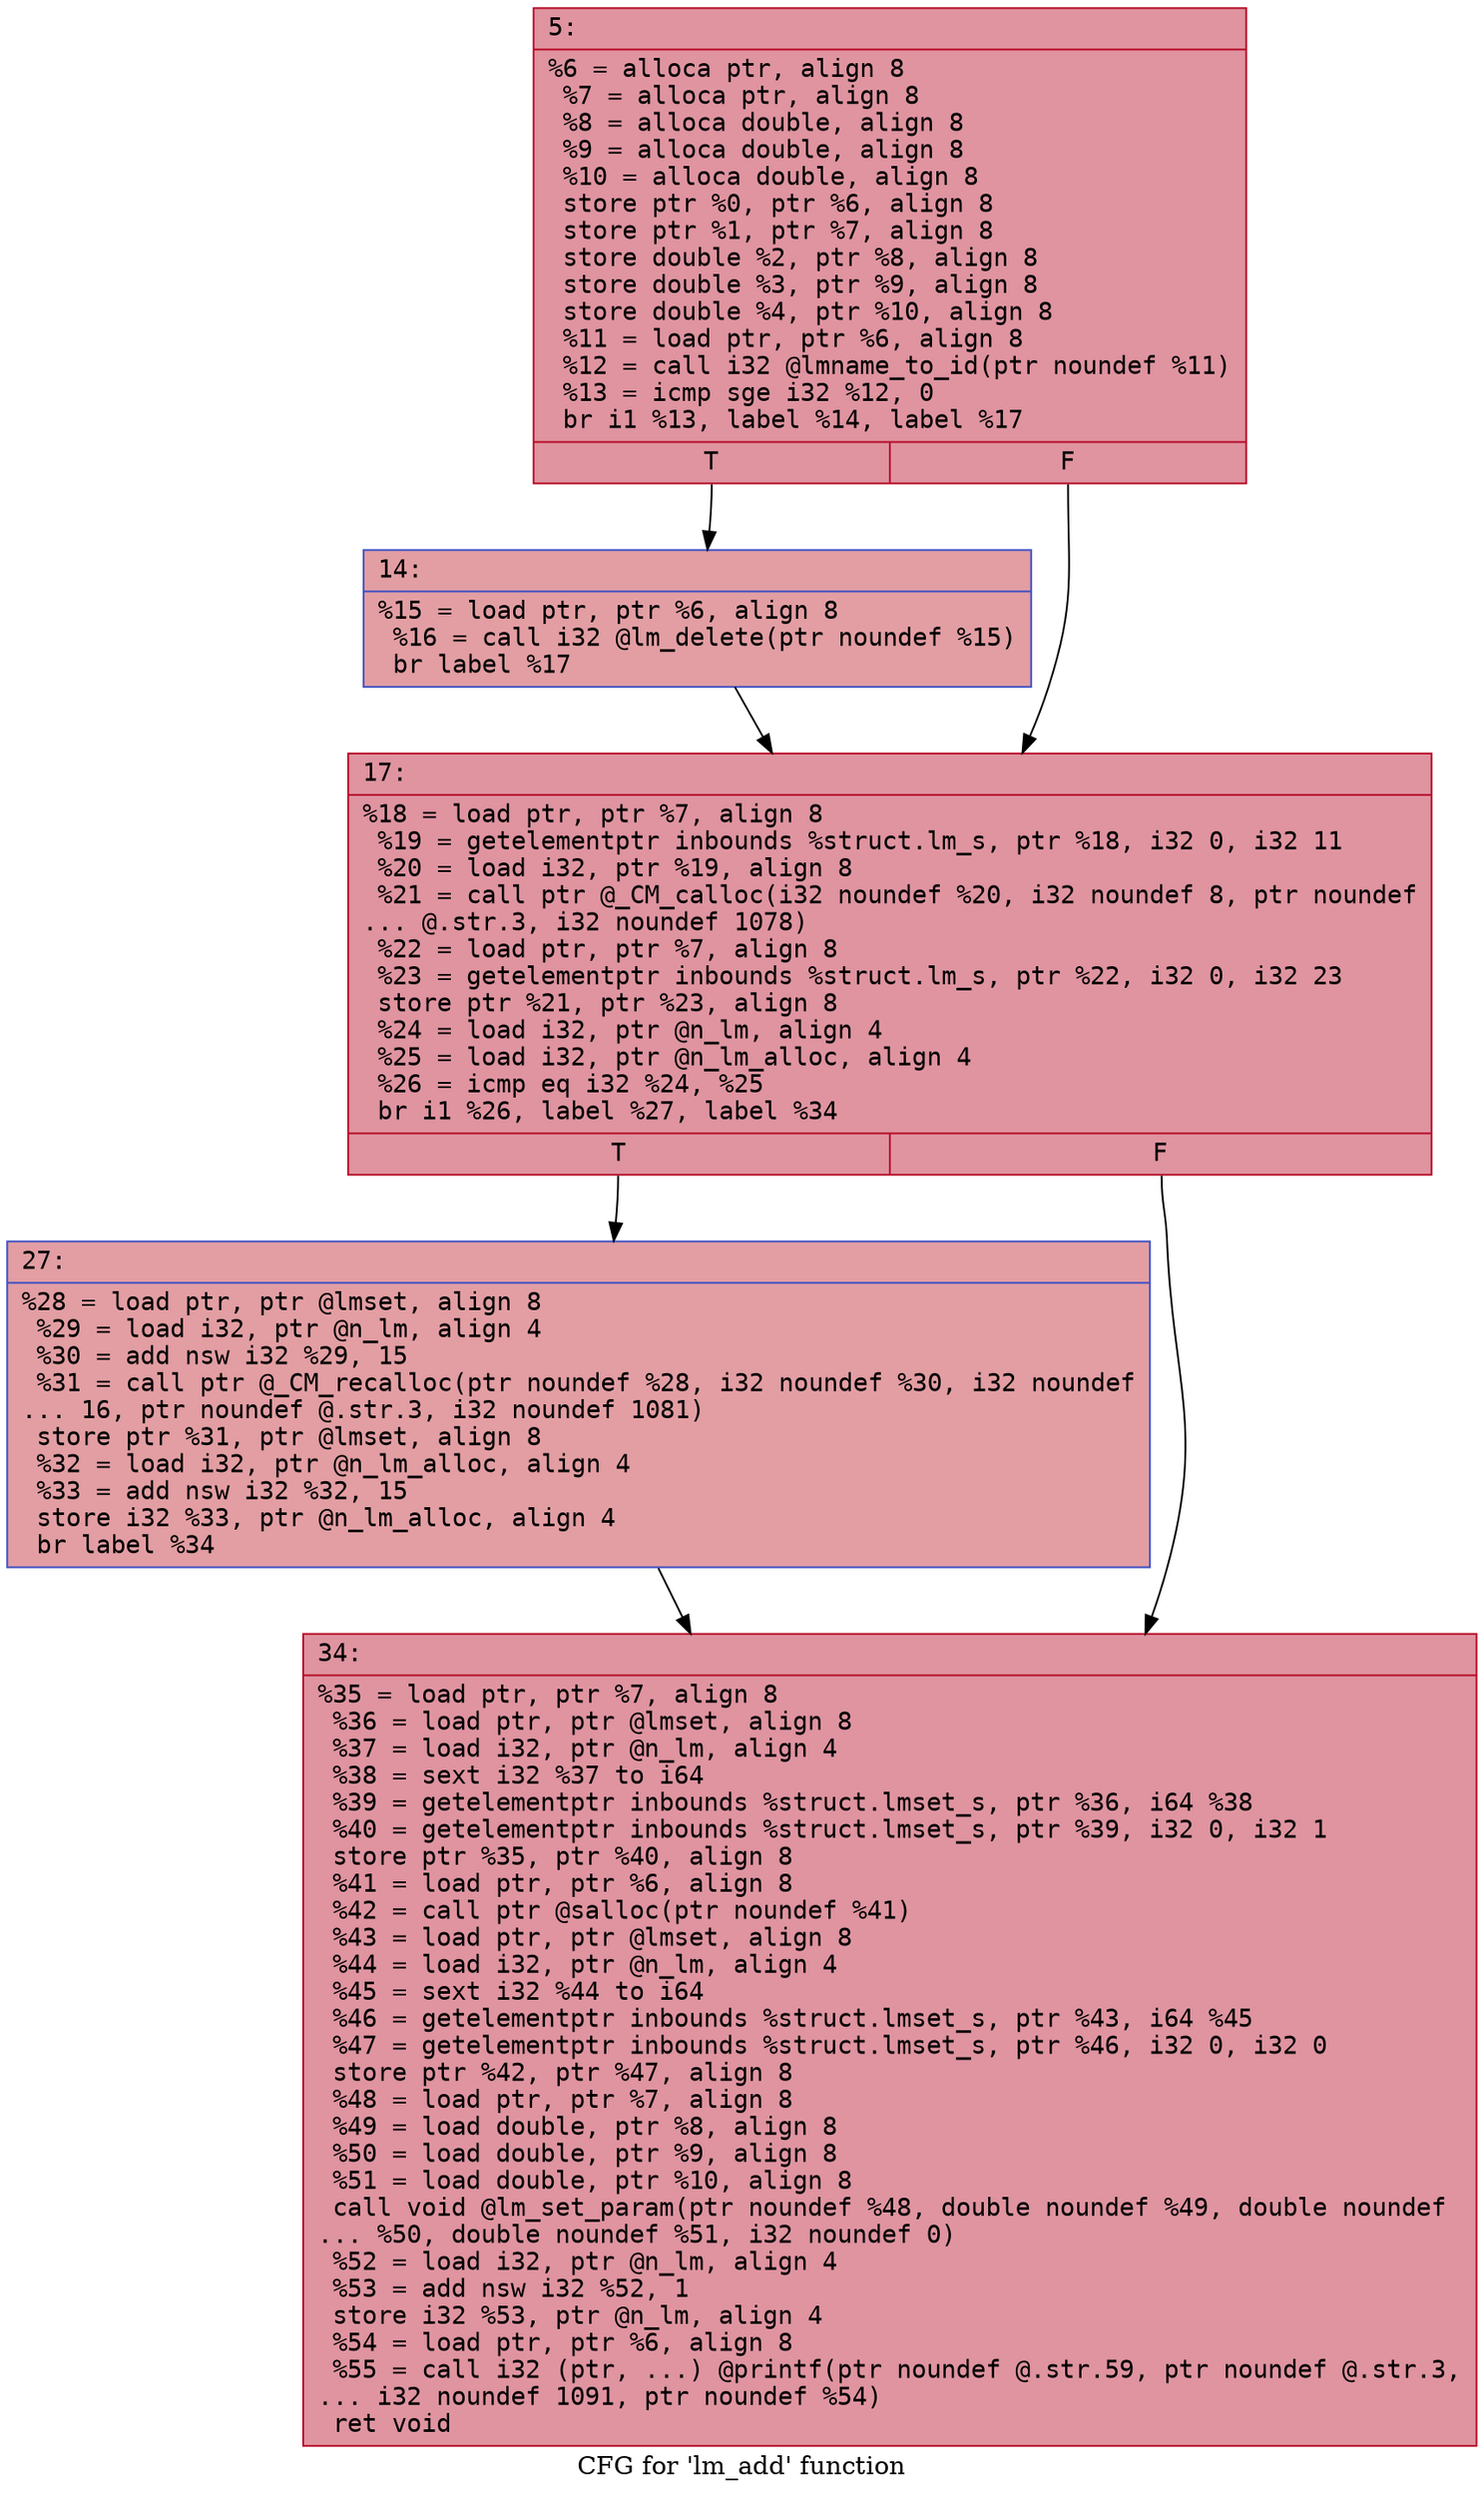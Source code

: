 digraph "CFG for 'lm_add' function" {
	label="CFG for 'lm_add' function";

	Node0x60000102de50 [shape=record,color="#b70d28ff", style=filled, fillcolor="#b70d2870" fontname="Courier",label="{5:\l|  %6 = alloca ptr, align 8\l  %7 = alloca ptr, align 8\l  %8 = alloca double, align 8\l  %9 = alloca double, align 8\l  %10 = alloca double, align 8\l  store ptr %0, ptr %6, align 8\l  store ptr %1, ptr %7, align 8\l  store double %2, ptr %8, align 8\l  store double %3, ptr %9, align 8\l  store double %4, ptr %10, align 8\l  %11 = load ptr, ptr %6, align 8\l  %12 = call i32 @lmname_to_id(ptr noundef %11)\l  %13 = icmp sge i32 %12, 0\l  br i1 %13, label %14, label %17\l|{<s0>T|<s1>F}}"];
	Node0x60000102de50:s0 -> Node0x60000102dea0[tooltip="5 -> 14\nProbability 50.00%" ];
	Node0x60000102de50:s1 -> Node0x60000102def0[tooltip="5 -> 17\nProbability 50.00%" ];
	Node0x60000102dea0 [shape=record,color="#3d50c3ff", style=filled, fillcolor="#be242e70" fontname="Courier",label="{14:\l|  %15 = load ptr, ptr %6, align 8\l  %16 = call i32 @lm_delete(ptr noundef %15)\l  br label %17\l}"];
	Node0x60000102dea0 -> Node0x60000102def0[tooltip="14 -> 17\nProbability 100.00%" ];
	Node0x60000102def0 [shape=record,color="#b70d28ff", style=filled, fillcolor="#b70d2870" fontname="Courier",label="{17:\l|  %18 = load ptr, ptr %7, align 8\l  %19 = getelementptr inbounds %struct.lm_s, ptr %18, i32 0, i32 11\l  %20 = load i32, ptr %19, align 8\l  %21 = call ptr @_CM_calloc(i32 noundef %20, i32 noundef 8, ptr noundef\l... @.str.3, i32 noundef 1078)\l  %22 = load ptr, ptr %7, align 8\l  %23 = getelementptr inbounds %struct.lm_s, ptr %22, i32 0, i32 23\l  store ptr %21, ptr %23, align 8\l  %24 = load i32, ptr @n_lm, align 4\l  %25 = load i32, ptr @n_lm_alloc, align 4\l  %26 = icmp eq i32 %24, %25\l  br i1 %26, label %27, label %34\l|{<s0>T|<s1>F}}"];
	Node0x60000102def0:s0 -> Node0x60000102df40[tooltip="17 -> 27\nProbability 50.00%" ];
	Node0x60000102def0:s1 -> Node0x60000102df90[tooltip="17 -> 34\nProbability 50.00%" ];
	Node0x60000102df40 [shape=record,color="#3d50c3ff", style=filled, fillcolor="#be242e70" fontname="Courier",label="{27:\l|  %28 = load ptr, ptr @lmset, align 8\l  %29 = load i32, ptr @n_lm, align 4\l  %30 = add nsw i32 %29, 15\l  %31 = call ptr @_CM_recalloc(ptr noundef %28, i32 noundef %30, i32 noundef\l... 16, ptr noundef @.str.3, i32 noundef 1081)\l  store ptr %31, ptr @lmset, align 8\l  %32 = load i32, ptr @n_lm_alloc, align 4\l  %33 = add nsw i32 %32, 15\l  store i32 %33, ptr @n_lm_alloc, align 4\l  br label %34\l}"];
	Node0x60000102df40 -> Node0x60000102df90[tooltip="27 -> 34\nProbability 100.00%" ];
	Node0x60000102df90 [shape=record,color="#b70d28ff", style=filled, fillcolor="#b70d2870" fontname="Courier",label="{34:\l|  %35 = load ptr, ptr %7, align 8\l  %36 = load ptr, ptr @lmset, align 8\l  %37 = load i32, ptr @n_lm, align 4\l  %38 = sext i32 %37 to i64\l  %39 = getelementptr inbounds %struct.lmset_s, ptr %36, i64 %38\l  %40 = getelementptr inbounds %struct.lmset_s, ptr %39, i32 0, i32 1\l  store ptr %35, ptr %40, align 8\l  %41 = load ptr, ptr %6, align 8\l  %42 = call ptr @salloc(ptr noundef %41)\l  %43 = load ptr, ptr @lmset, align 8\l  %44 = load i32, ptr @n_lm, align 4\l  %45 = sext i32 %44 to i64\l  %46 = getelementptr inbounds %struct.lmset_s, ptr %43, i64 %45\l  %47 = getelementptr inbounds %struct.lmset_s, ptr %46, i32 0, i32 0\l  store ptr %42, ptr %47, align 8\l  %48 = load ptr, ptr %7, align 8\l  %49 = load double, ptr %8, align 8\l  %50 = load double, ptr %9, align 8\l  %51 = load double, ptr %10, align 8\l  call void @lm_set_param(ptr noundef %48, double noundef %49, double noundef\l... %50, double noundef %51, i32 noundef 0)\l  %52 = load i32, ptr @n_lm, align 4\l  %53 = add nsw i32 %52, 1\l  store i32 %53, ptr @n_lm, align 4\l  %54 = load ptr, ptr %6, align 8\l  %55 = call i32 (ptr, ...) @printf(ptr noundef @.str.59, ptr noundef @.str.3,\l... i32 noundef 1091, ptr noundef %54)\l  ret void\l}"];
}
